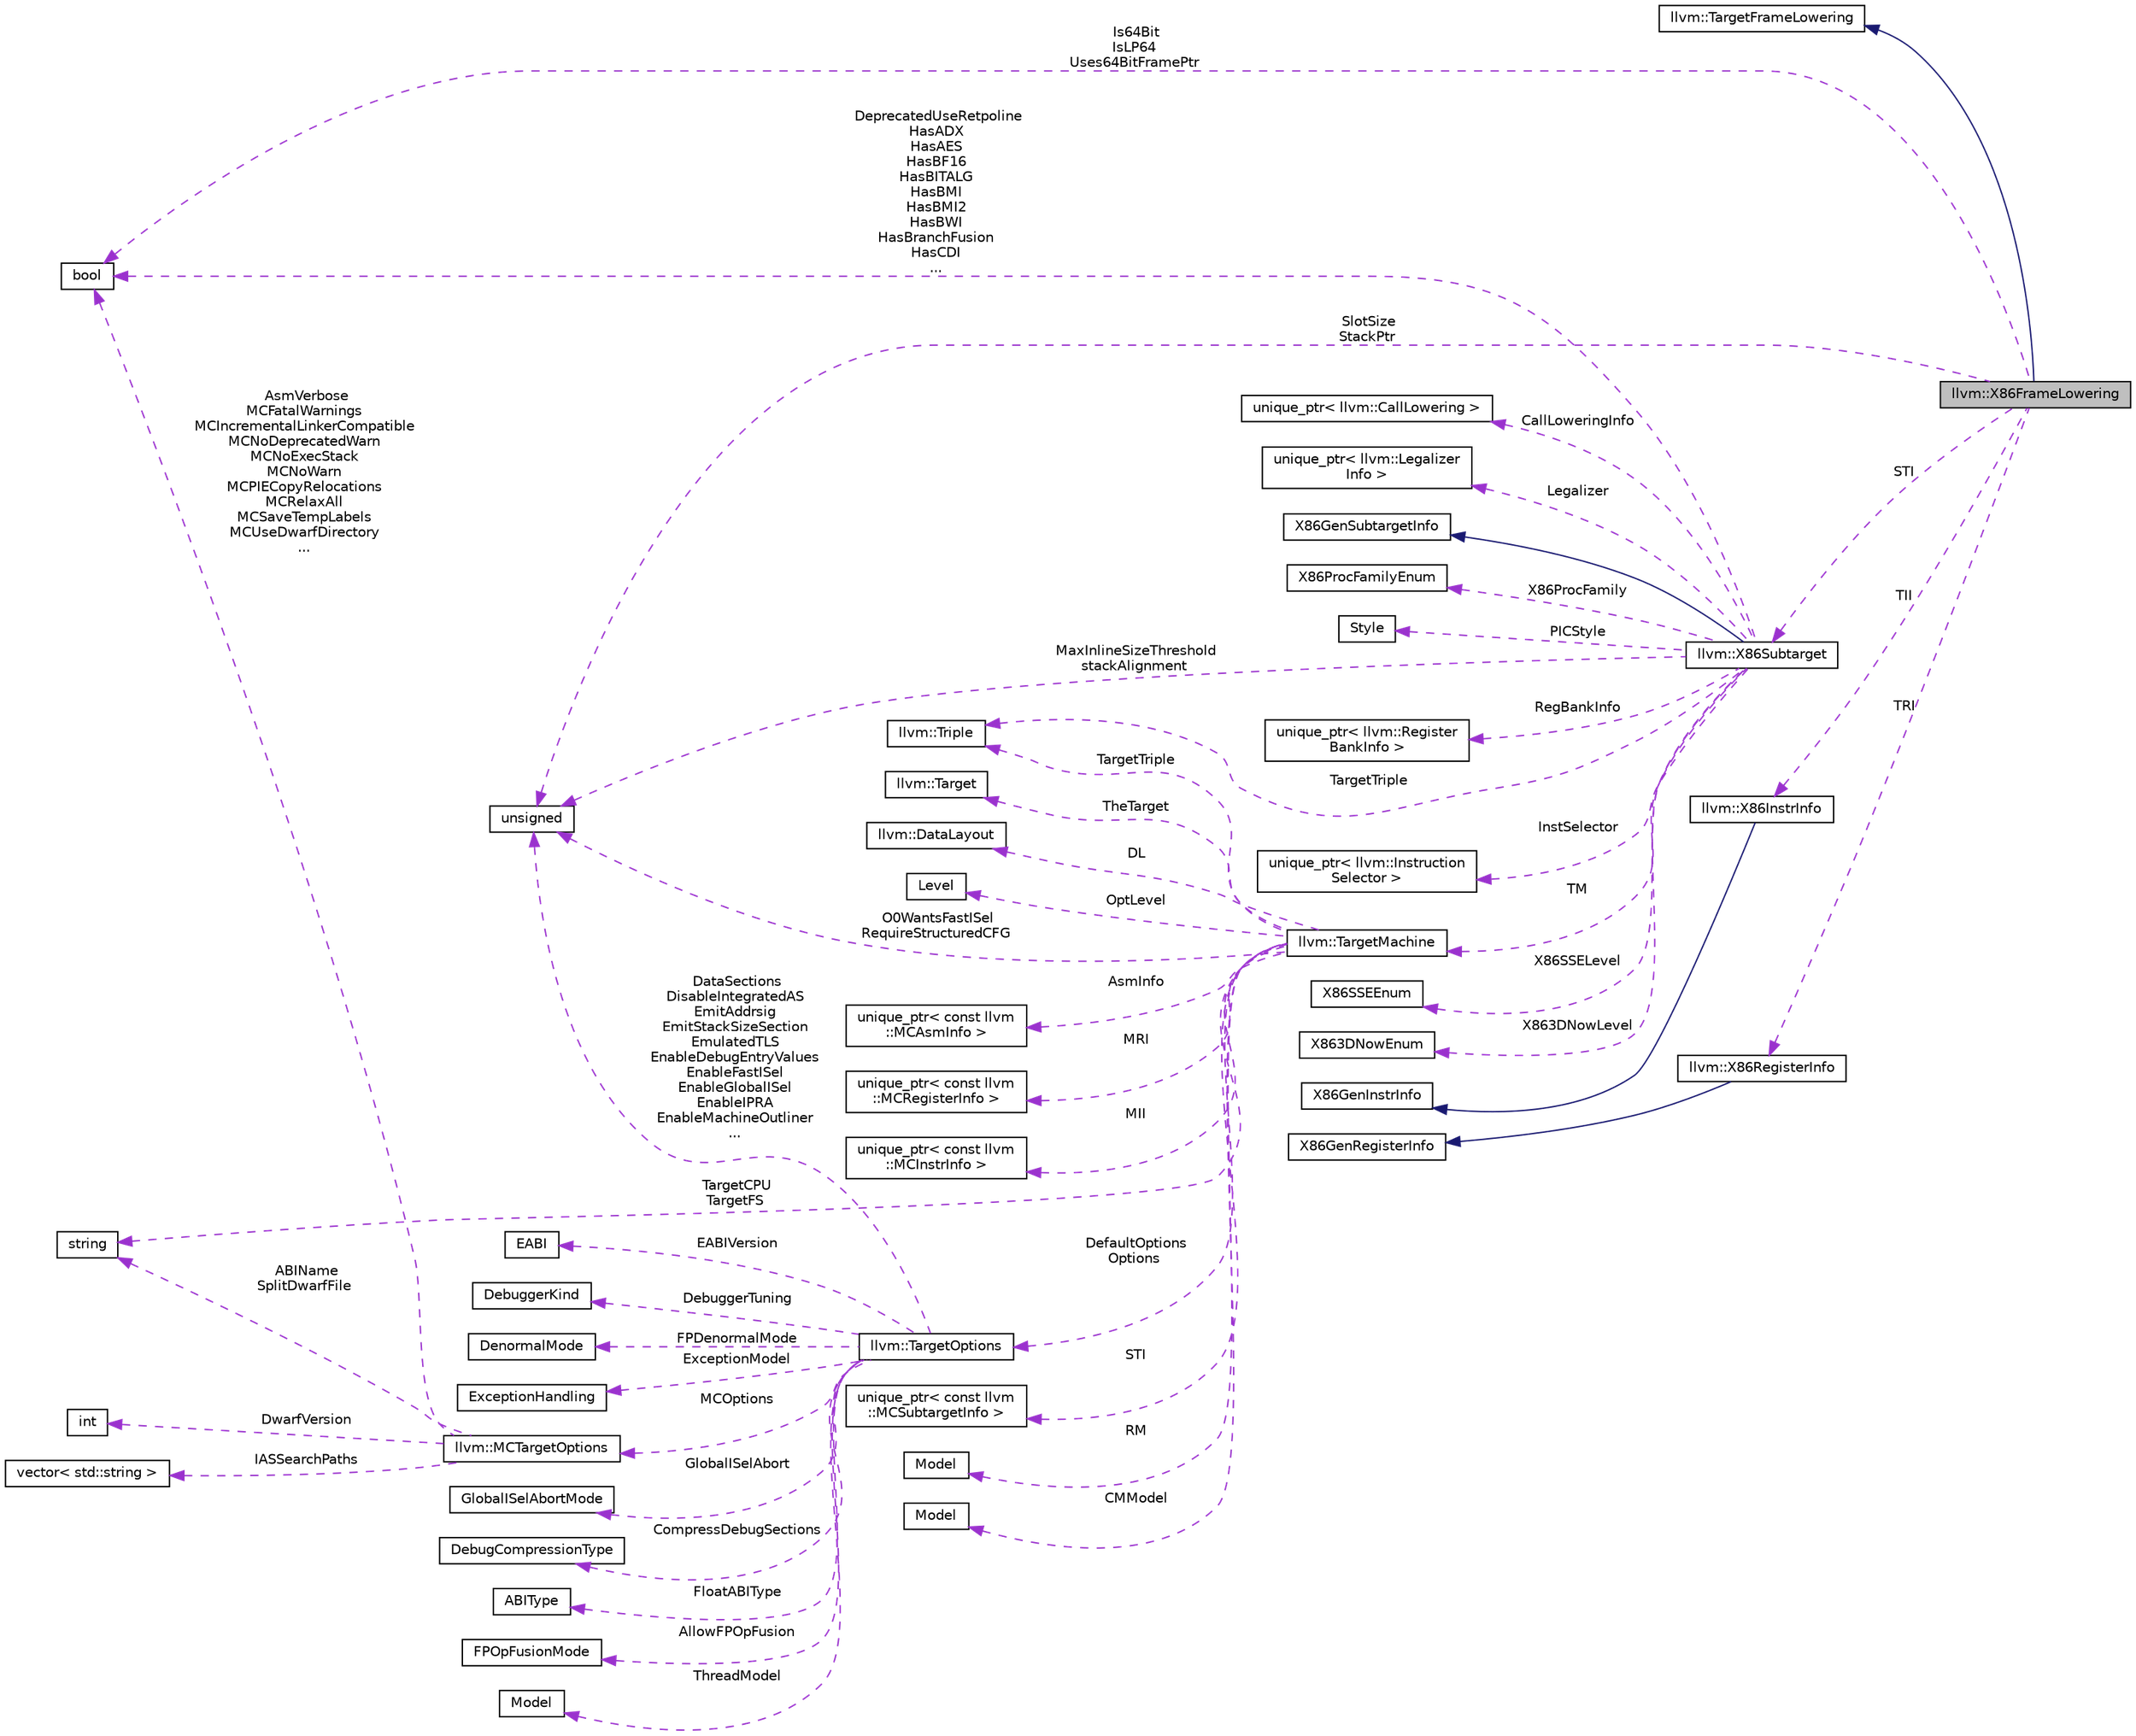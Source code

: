 digraph "llvm::X86FrameLowering"
{
 // LATEX_PDF_SIZE
  bgcolor="transparent";
  edge [fontname="Helvetica",fontsize="10",labelfontname="Helvetica",labelfontsize="10"];
  node [fontname="Helvetica",fontsize="10",shape="box"];
  rankdir="LR";
  Node1 [label="llvm::X86FrameLowering",height=0.2,width=0.4,color="black", fillcolor="grey75", style="filled", fontcolor="black",tooltip=" "];
  Node2 -> Node1 [dir="back",color="midnightblue",fontsize="10",style="solid",fontname="Helvetica"];
  Node2 [label="llvm::TargetFrameLowering",height=0.2,width=0.4,color="black",URL="$classllvm_1_1TargetFrameLowering.html",tooltip="Information about stack frame layout on the target."];
  Node3 -> Node1 [dir="back",color="darkorchid3",fontsize="10",style="dashed",label=" STI" ,fontname="Helvetica"];
  Node3 [label="llvm::X86Subtarget",height=0.2,width=0.4,color="black",URL="$classllvm_1_1X86Subtarget.html",tooltip=" "];
  Node4 -> Node3 [dir="back",color="midnightblue",fontsize="10",style="solid",fontname="Helvetica"];
  Node4 [label="X86GenSubtargetInfo",height=0.2,width=0.4,color="black",URL="$classX86GenSubtargetInfo.html",tooltip=" "];
  Node5 -> Node3 [dir="back",color="darkorchid3",fontsize="10",style="dashed",label=" X86ProcFamily" ,fontname="Helvetica"];
  Node5 [label="X86ProcFamilyEnum",height=0.2,width=0.4,color="black",tooltip=" "];
  Node6 -> Node3 [dir="back",color="darkorchid3",fontsize="10",style="dashed",label=" PICStyle" ,fontname="Helvetica"];
  Node6 [label="Style",height=0.2,width=0.4,color="black",tooltip=" "];
  Node7 -> Node3 [dir="back",color="darkorchid3",fontsize="10",style="dashed",label=" TM" ,fontname="Helvetica"];
  Node7 [label="llvm::TargetMachine",height=0.2,width=0.4,color="black",URL="$classllvm_1_1TargetMachine.html",tooltip="Primary interface to the complete machine description for the target machine."];
  Node8 -> Node7 [dir="back",color="darkorchid3",fontsize="10",style="dashed",label=" TheTarget" ,fontname="Helvetica"];
  Node8 [label="llvm::Target",height=0.2,width=0.4,color="black",URL="$classllvm_1_1Target.html",tooltip="Target - Wrapper for Target specific information."];
  Node9 -> Node7 [dir="back",color="darkorchid3",fontsize="10",style="dashed",label=" DL" ,fontname="Helvetica"];
  Node9 [label="llvm::DataLayout",height=0.2,width=0.4,color="black",URL="$classllvm_1_1DataLayout.html",tooltip="A parsed version of the target data layout string in and methods for querying it."];
  Node10 -> Node7 [dir="back",color="darkorchid3",fontsize="10",style="dashed",label=" TargetTriple" ,fontname="Helvetica"];
  Node10 [label="llvm::Triple",height=0.2,width=0.4,color="black",URL="$classllvm_1_1Triple.html",tooltip="Triple - Helper class for working with autoconf configuration names."];
  Node11 -> Node7 [dir="back",color="darkorchid3",fontsize="10",style="dashed",label=" TargetCPU\nTargetFS" ,fontname="Helvetica"];
  Node11 [label="string",height=0.2,width=0.4,color="black",tooltip=" "];
  Node12 -> Node7 [dir="back",color="darkorchid3",fontsize="10",style="dashed",label=" RM" ,fontname="Helvetica"];
  Node12 [label="Model",height=0.2,width=0.4,color="black",tooltip=" "];
  Node13 -> Node7 [dir="back",color="darkorchid3",fontsize="10",style="dashed",label=" CMModel" ,fontname="Helvetica"];
  Node13 [label="Model",height=0.2,width=0.4,color="black",tooltip=" "];
  Node14 -> Node7 [dir="back",color="darkorchid3",fontsize="10",style="dashed",label=" OptLevel" ,fontname="Helvetica"];
  Node14 [label="Level",height=0.2,width=0.4,color="black",tooltip=" "];
  Node15 -> Node7 [dir="back",color="darkorchid3",fontsize="10",style="dashed",label=" AsmInfo" ,fontname="Helvetica"];
  Node15 [label="unique_ptr\< const llvm\l::MCAsmInfo \>",height=0.2,width=0.4,color="black",tooltip=" "];
  Node16 -> Node7 [dir="back",color="darkorchid3",fontsize="10",style="dashed",label=" MRI" ,fontname="Helvetica"];
  Node16 [label="unique_ptr\< const llvm\l::MCRegisterInfo \>",height=0.2,width=0.4,color="black",tooltip=" "];
  Node17 -> Node7 [dir="back",color="darkorchid3",fontsize="10",style="dashed",label=" MII" ,fontname="Helvetica"];
  Node17 [label="unique_ptr\< const llvm\l::MCInstrInfo \>",height=0.2,width=0.4,color="black",tooltip=" "];
  Node18 -> Node7 [dir="back",color="darkorchid3",fontsize="10",style="dashed",label=" STI" ,fontname="Helvetica"];
  Node18 [label="unique_ptr\< const llvm\l::MCSubtargetInfo \>",height=0.2,width=0.4,color="black",tooltip=" "];
  Node19 -> Node7 [dir="back",color="darkorchid3",fontsize="10",style="dashed",label=" O0WantsFastISel\nRequireStructuredCFG" ,fontname="Helvetica"];
  Node19 [label="unsigned",height=0.2,width=0.4,color="black",URL="$classunsigned.html",tooltip=" "];
  Node20 -> Node7 [dir="back",color="darkorchid3",fontsize="10",style="dashed",label=" DefaultOptions\nOptions" ,fontname="Helvetica"];
  Node20 [label="llvm::TargetOptions",height=0.2,width=0.4,color="black",URL="$classllvm_1_1TargetOptions.html",tooltip=" "];
  Node19 -> Node20 [dir="back",color="darkorchid3",fontsize="10",style="dashed",label=" DataSections\nDisableIntegratedAS\nEmitAddrsig\nEmitStackSizeSection\nEmulatedTLS\nEnableDebugEntryValues\nEnableFastISel\nEnableGlobalISel\nEnableIPRA\nEnableMachineOutliner\n..." ,fontname="Helvetica"];
  Node21 -> Node20 [dir="back",color="darkorchid3",fontsize="10",style="dashed",label=" GlobalISelAbort" ,fontname="Helvetica"];
  Node21 [label="GlobalISelAbortMode",height=0.2,width=0.4,color="black",tooltip=" "];
  Node22 -> Node20 [dir="back",color="darkorchid3",fontsize="10",style="dashed",label=" CompressDebugSections" ,fontname="Helvetica"];
  Node22 [label="DebugCompressionType",height=0.2,width=0.4,color="black",tooltip=" "];
  Node23 -> Node20 [dir="back",color="darkorchid3",fontsize="10",style="dashed",label=" FloatABIType" ,fontname="Helvetica"];
  Node23 [label="ABIType",height=0.2,width=0.4,color="black",tooltip=" "];
  Node24 -> Node20 [dir="back",color="darkorchid3",fontsize="10",style="dashed",label=" AllowFPOpFusion" ,fontname="Helvetica"];
  Node24 [label="FPOpFusionMode",height=0.2,width=0.4,color="black",tooltip=" "];
  Node25 -> Node20 [dir="back",color="darkorchid3",fontsize="10",style="dashed",label=" ThreadModel" ,fontname="Helvetica"];
  Node25 [label="Model",height=0.2,width=0.4,color="black",tooltip=" "];
  Node26 -> Node20 [dir="back",color="darkorchid3",fontsize="10",style="dashed",label=" EABIVersion" ,fontname="Helvetica"];
  Node26 [label="EABI",height=0.2,width=0.4,color="black",tooltip=" "];
  Node27 -> Node20 [dir="back",color="darkorchid3",fontsize="10",style="dashed",label=" DebuggerTuning" ,fontname="Helvetica"];
  Node27 [label="DebuggerKind",height=0.2,width=0.4,color="black",tooltip=" "];
  Node28 -> Node20 [dir="back",color="darkorchid3",fontsize="10",style="dashed",label=" FPDenormalMode" ,fontname="Helvetica"];
  Node28 [label="DenormalMode",height=0.2,width=0.4,color="black",tooltip=" "];
  Node29 -> Node20 [dir="back",color="darkorchid3",fontsize="10",style="dashed",label=" ExceptionModel" ,fontname="Helvetica"];
  Node29 [label="ExceptionHandling",height=0.2,width=0.4,color="black",tooltip=" "];
  Node30 -> Node20 [dir="back",color="darkorchid3",fontsize="10",style="dashed",label=" MCOptions" ,fontname="Helvetica"];
  Node30 [label="llvm::MCTargetOptions",height=0.2,width=0.4,color="black",URL="$classllvm_1_1MCTargetOptions.html",tooltip=" "];
  Node31 -> Node30 [dir="back",color="darkorchid3",fontsize="10",style="dashed",label=" AsmVerbose\nMCFatalWarnings\nMCIncrementalLinkerCompatible\nMCNoDeprecatedWarn\nMCNoExecStack\nMCNoWarn\nMCPIECopyRelocations\nMCRelaxAll\nMCSaveTempLabels\nMCUseDwarfDirectory\n..." ,fontname="Helvetica"];
  Node31 [label="bool",height=0.2,width=0.4,color="black",URL="$classbool.html",tooltip=" "];
  Node32 -> Node30 [dir="back",color="darkorchid3",fontsize="10",style="dashed",label=" DwarfVersion" ,fontname="Helvetica"];
  Node32 [label="int",height=0.2,width=0.4,color="black",tooltip=" "];
  Node11 -> Node30 [dir="back",color="darkorchid3",fontsize="10",style="dashed",label=" ABIName\nSplitDwarfFile" ,fontname="Helvetica"];
  Node33 -> Node30 [dir="back",color="darkorchid3",fontsize="10",style="dashed",label=" IASSearchPaths" ,fontname="Helvetica"];
  Node33 [label="vector\< std::string \>",height=0.2,width=0.4,color="black",tooltip=" "];
  Node34 -> Node3 [dir="back",color="darkorchid3",fontsize="10",style="dashed",label=" X86SSELevel" ,fontname="Helvetica"];
  Node34 [label="X86SSEEnum",height=0.2,width=0.4,color="black",tooltip=" "];
  Node35 -> Node3 [dir="back",color="darkorchid3",fontsize="10",style="dashed",label=" X863DNowLevel" ,fontname="Helvetica"];
  Node35 [label="X863DNowEnum",height=0.2,width=0.4,color="black",tooltip=" "];
  Node31 -> Node3 [dir="back",color="darkorchid3",fontsize="10",style="dashed",label=" DeprecatedUseRetpoline\nHasADX\nHasAES\nHasBF16\nHasBITALG\nHasBMI\nHasBMI2\nHasBWI\nHasBranchFusion\nHasCDI\n..." ,fontname="Helvetica"];
  Node19 -> Node3 [dir="back",color="darkorchid3",fontsize="10",style="dashed",label=" MaxInlineSizeThreshold\nstackAlignment" ,fontname="Helvetica"];
  Node10 -> Node3 [dir="back",color="darkorchid3",fontsize="10",style="dashed",label=" TargetTriple" ,fontname="Helvetica"];
  Node36 -> Node3 [dir="back",color="darkorchid3",fontsize="10",style="dashed",label=" CallLoweringInfo" ,fontname="Helvetica"];
  Node36 [label="unique_ptr\< llvm::CallLowering \>",height=0.2,width=0.4,color="black",tooltip=" "];
  Node37 -> Node3 [dir="back",color="darkorchid3",fontsize="10",style="dashed",label=" Legalizer" ,fontname="Helvetica"];
  Node37 [label="unique_ptr\< llvm::Legalizer\lInfo \>",height=0.2,width=0.4,color="black",tooltip=" "];
  Node38 -> Node3 [dir="back",color="darkorchid3",fontsize="10",style="dashed",label=" RegBankInfo" ,fontname="Helvetica"];
  Node38 [label="unique_ptr\< llvm::Register\lBankInfo \>",height=0.2,width=0.4,color="black",tooltip=" "];
  Node39 -> Node3 [dir="back",color="darkorchid3",fontsize="10",style="dashed",label=" InstSelector" ,fontname="Helvetica"];
  Node39 [label="unique_ptr\< llvm::Instruction\lSelector \>",height=0.2,width=0.4,color="black",tooltip=" "];
  Node40 -> Node1 [dir="back",color="darkorchid3",fontsize="10",style="dashed",label=" TII" ,fontname="Helvetica"];
  Node40 [label="llvm::X86InstrInfo",height=0.2,width=0.4,color="black",URL="$classllvm_1_1X86InstrInfo.html",tooltip=" "];
  Node41 -> Node40 [dir="back",color="midnightblue",fontsize="10",style="solid",fontname="Helvetica"];
  Node41 [label="X86GenInstrInfo",height=0.2,width=0.4,color="black",URL="$classX86GenInstrInfo.html",tooltip=" "];
  Node42 -> Node1 [dir="back",color="darkorchid3",fontsize="10",style="dashed",label=" TRI" ,fontname="Helvetica"];
  Node42 [label="llvm::X86RegisterInfo",height=0.2,width=0.4,color="black",URL="$classllvm_1_1X86RegisterInfo.html",tooltip=" "];
  Node43 -> Node42 [dir="back",color="midnightblue",fontsize="10",style="solid",fontname="Helvetica"];
  Node43 [label="X86GenRegisterInfo",height=0.2,width=0.4,color="black",URL="$classX86GenRegisterInfo.html",tooltip=" "];
  Node19 -> Node1 [dir="back",color="darkorchid3",fontsize="10",style="dashed",label=" SlotSize\nStackPtr" ,fontname="Helvetica"];
  Node31 -> Node1 [dir="back",color="darkorchid3",fontsize="10",style="dashed",label=" Is64Bit\nIsLP64\nUses64BitFramePtr" ,fontname="Helvetica"];
}
